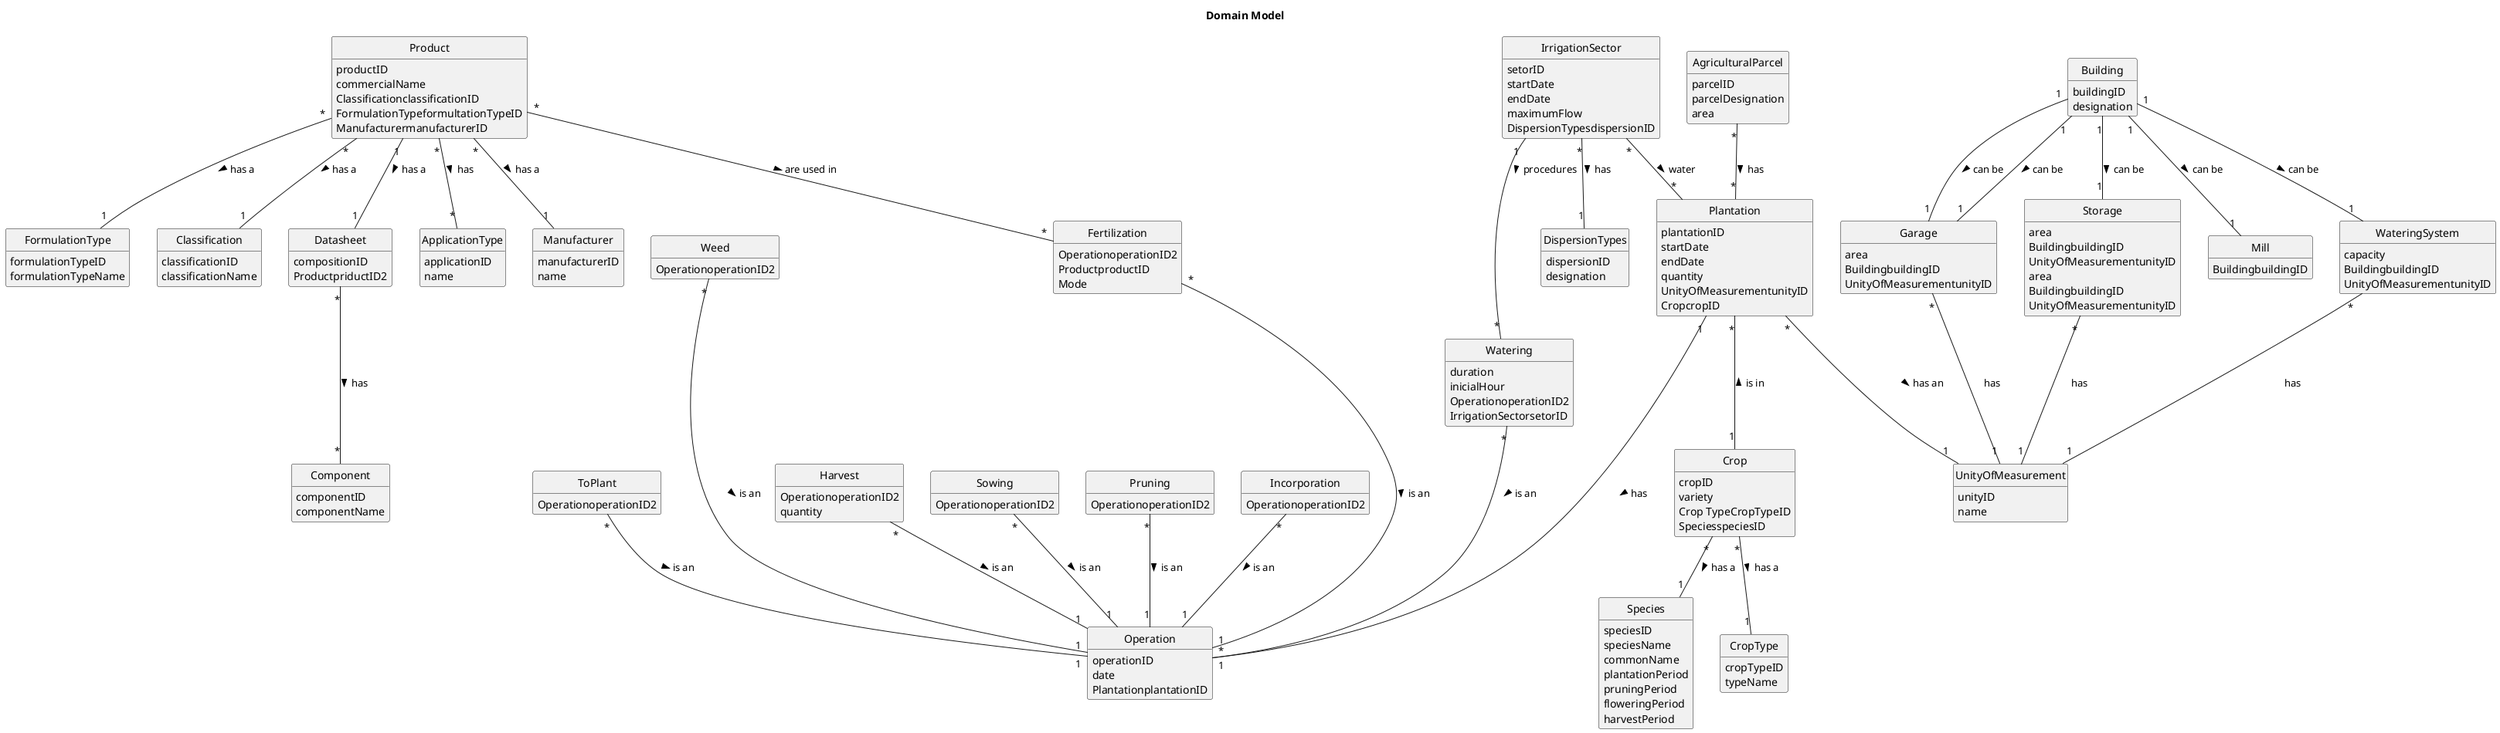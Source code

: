 @startuml
skinparam monochrome true
skinparam packageStyle rectangle
skinparam shadowing false
skinparam line type polyline

title Domain Model
hide circle
hide methods

class AgriculturalParcel {
parcelID
parcelDesignation
area
}

class Plantation {
plantationID
startDate
endDate
quantity
UnityOfMeasurementunityID
CropcropID
}

class Operation {
operationID
date
PlantationplantationID
}

class Building {
buildingID
designation
}

class UnityOfMeasurement {
unityID
name
}

class Crop {
cropID
variety
Crop TypeCropTypeID
SpeciesspeciesID
}

class Species {
speciesID
speciesName
commonName
plantationPeriod
pruningPeriod
floweringPeriod
harvestPeriod
}

class CropType {
cropTypeID
typeName
}

class Manufacturer {
manufacturerID
name
}

class FormulationType {
formulationTypeID
formulationTypeName
}

class Classification {
classificationID
classificationName
}

class ApplicationType {
applicationID
name
}

class Product {
productID
commercialName
ClassificationclassificationID
FormulationTypeformultationTypeID
ManufacturermanufacturerID
}

class Datasheet{
compositionID
ProductpriductID2
}

class Component{
componentID
componentName
}

class Fertilization{
OperationoperationID2
ProductproductID
Mode
}

class Weed{
OperationoperationID2
}

class ToPlant{
OperationoperationID2
}

class Harvest{
OperationoperationID2
quantity
}

class Sowing{
OperationoperationID2
}

class Pruning{
OperationoperationID2
}

class Incorporation{
OperationoperationID2
}

class Watering{
duration
inicialHour
OperationoperationID2
IrrigationSectorsetorID
}

class DispersionTypes{
dispersionID
designation
}

class IrrigationSector{
setorID
startDate
endDate
maximumFlow
DispersionTypesdispersionID
}


class Storage{
area
BuildingbuildingID
UnityOfMeasurementunityID
}

class WateringSystem{
capacity
BuildingbuildingID
UnityOfMeasurementunityID
}

class Mill{
BuildingbuildingID
}

class Garage{
area
BuildingbuildingID
UnityOfMeasurementunityID
}

class Storage{
area
BuildingbuildingID
UnityOfMeasurementunityID
}

AgriculturalParcel "*" -- "*" Plantation: has >

Plantation "*" -- "1" UnityOfMeasurement: has an >
Plantation "1" --- "*" Operation: has >
Plantation "*" -- "1" Crop: is in <

IrrigationSector "*" -- "*" Plantation : water >
IrrigationSector "*" -- "1" DispersionTypes : has >

IrrigationSector "1" -- "*" Watering : procedures >

Watering "*" -- "1" Operation : is an >
Pruning "*" -- "1" Operation : is an >
Sowing "*" -- "1" Operation : is an >
Harvest "*" -- "1" Operation : is an >
Weed "*" --- "1" Operation : is an >
Fertilization "*" --- "1" Operation : is an >
Incorporation "*" -- "1" Operation : is an >
ToPlant "*" -- "1" Operation : is an >

Building "1" -- "1" Garage: can be >
Building "1" -- "1" Storage: can be >
Building "1" -- "1" Mill: can be >
Building "1" -- "1" Garage: can be >
Building "1" -- "1" WateringSystem: can be >

Garage "*" -- "1" UnityOfMeasurement : has

WateringSystem "*" -- "1" UnityOfMeasurement : has

Storage "*" -- "1" UnityOfMeasurement : has

Crop "*" -- "1" Species : has a >
Crop "*" -- "1" CropType: has a >

Product "*" -- "1" Manufacturer : has a >
Product "*" -- "1" FormulationType : has a >
Product "*" -- "1" Classification : has a >
Product "*" -- "*" ApplicationType : has >
Product "1" -- "1" Datasheet : has a >
Product "*" -- "*" Fertilization : are used in >

Datasheet "*" -- "*" Component : has >


@enduml